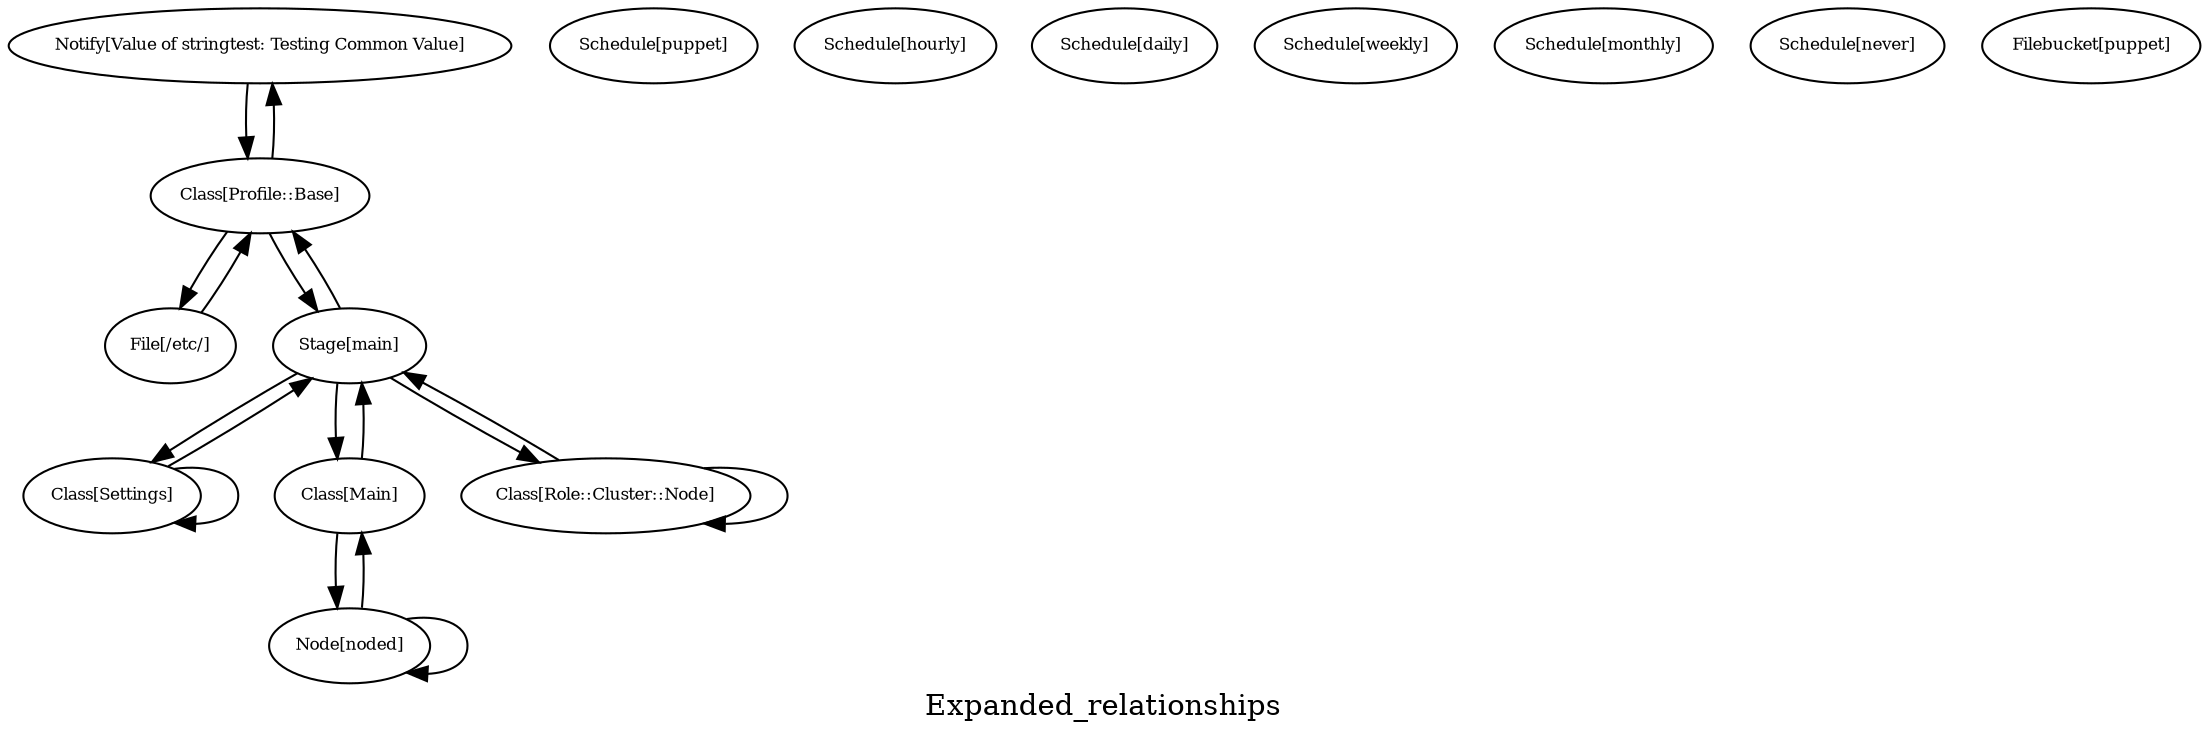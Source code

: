 digraph Expanded_relationships {
    label = "Expanded_relationships"
    "Notify[Value of stringtest: Testing Common Value]" [
        fontsize = 8,
        label = "Notify[Value of stringtest: Testing Common Value]"
    ]

    "File[/etc/]" [
        fontsize = 8,
        label = "File[/etc/]"
    ]

    "Schedule[puppet]" [
        fontsize = 8,
        label = "Schedule[puppet]"
    ]

    "Schedule[hourly]" [
        fontsize = 8,
        label = "Schedule[hourly]"
    ]

    "Schedule[daily]" [
        fontsize = 8,
        label = "Schedule[daily]"
    ]

    "Schedule[weekly]" [
        fontsize = 8,
        label = "Schedule[weekly]"
    ]

    "Schedule[monthly]" [
        fontsize = 8,
        label = "Schedule[monthly]"
    ]

    "Schedule[never]" [
        fontsize = 8,
        label = "Schedule[never]"
    ]

    "Filebucket[puppet]" [
        fontsize = 8,
        label = "Filebucket[puppet]"
    ]

    "Stage[main]" [
        fontsize = 8,
        label = "Stage[main]"
    ]

    "Class[Settings]" [
        fontsize = 8,
        label = "Class[Settings]"
    ]

    "Class[Settings]" [
        fontsize = 8,
        label = "Class[Settings]"
    ]

    "Stage[main]" [
        fontsize = 8,
        label = "Stage[main]"
    ]

    "Class[Main]" [
        fontsize = 8,
        label = "Class[Main]"
    ]

    "Class[Main]" [
        fontsize = 8,
        label = "Class[Main]"
    ]

    "Class[Role::Cluster::Node]" [
        fontsize = 8,
        label = "Class[Role::Cluster::Node]"
    ]

    "Class[Role::Cluster::Node]" [
        fontsize = 8,
        label = "Class[Role::Cluster::Node]"
    ]

    "Class[Profile::Base]" [
        fontsize = 8,
        label = "Class[Profile::Base]"
    ]

    "Class[Profile::Base]" [
        fontsize = 8,
        label = "Class[Profile::Base]"
    ]

    "Node[noded]" [
        fontsize = 8,
        label = "Node[noded]"
    ]

    "Node[noded]" [
        fontsize = 8,
        label = "Node[noded]"
    ]

    "Class[Profile::Base]" -> "Notify[Value of stringtest: Testing Common Value]" [
        fontsize = 8
    ]

    "Class[Profile::Base]" -> "File[/etc/]" [
        fontsize = 8
    ]

    "Stage[main]" -> "Class[Settings]" [
        fontsize = 8
    ]

    "Class[Settings]" -> "Class[Settings]" [
        fontsize = 8
    ]

    "Class[Settings]" -> "Stage[main]" [
        fontsize = 8
    ]

    "Class[Main]" -> "Stage[main]" [
        fontsize = 8
    ]

    "Class[Role::Cluster::Node]" -> "Stage[main]" [
        fontsize = 8
    ]

    "Class[Profile::Base]" -> "Stage[main]" [
        fontsize = 8
    ]

    "Stage[main]" -> "Class[Main]" [
        fontsize = 8
    ]

    "Node[noded]" -> "Class[Main]" [
        fontsize = 8
    ]

    "Stage[main]" -> "Class[Role::Cluster::Node]" [
        fontsize = 8
    ]

    "Class[Role::Cluster::Node]" -> "Class[Role::Cluster::Node]" [
        fontsize = 8
    ]

    "Stage[main]" -> "Class[Profile::Base]" [
        fontsize = 8
    ]

    "Notify[Value of stringtest: Testing Common Value]" -> "Class[Profile::Base]" [
        fontsize = 8
    ]

    "File[/etc/]" -> "Class[Profile::Base]" [
        fontsize = 8
    ]

    "Class[Main]" -> "Node[noded]" [
        fontsize = 8
    ]

    "Node[noded]" -> "Node[noded]" [
        fontsize = 8
    ]

}
